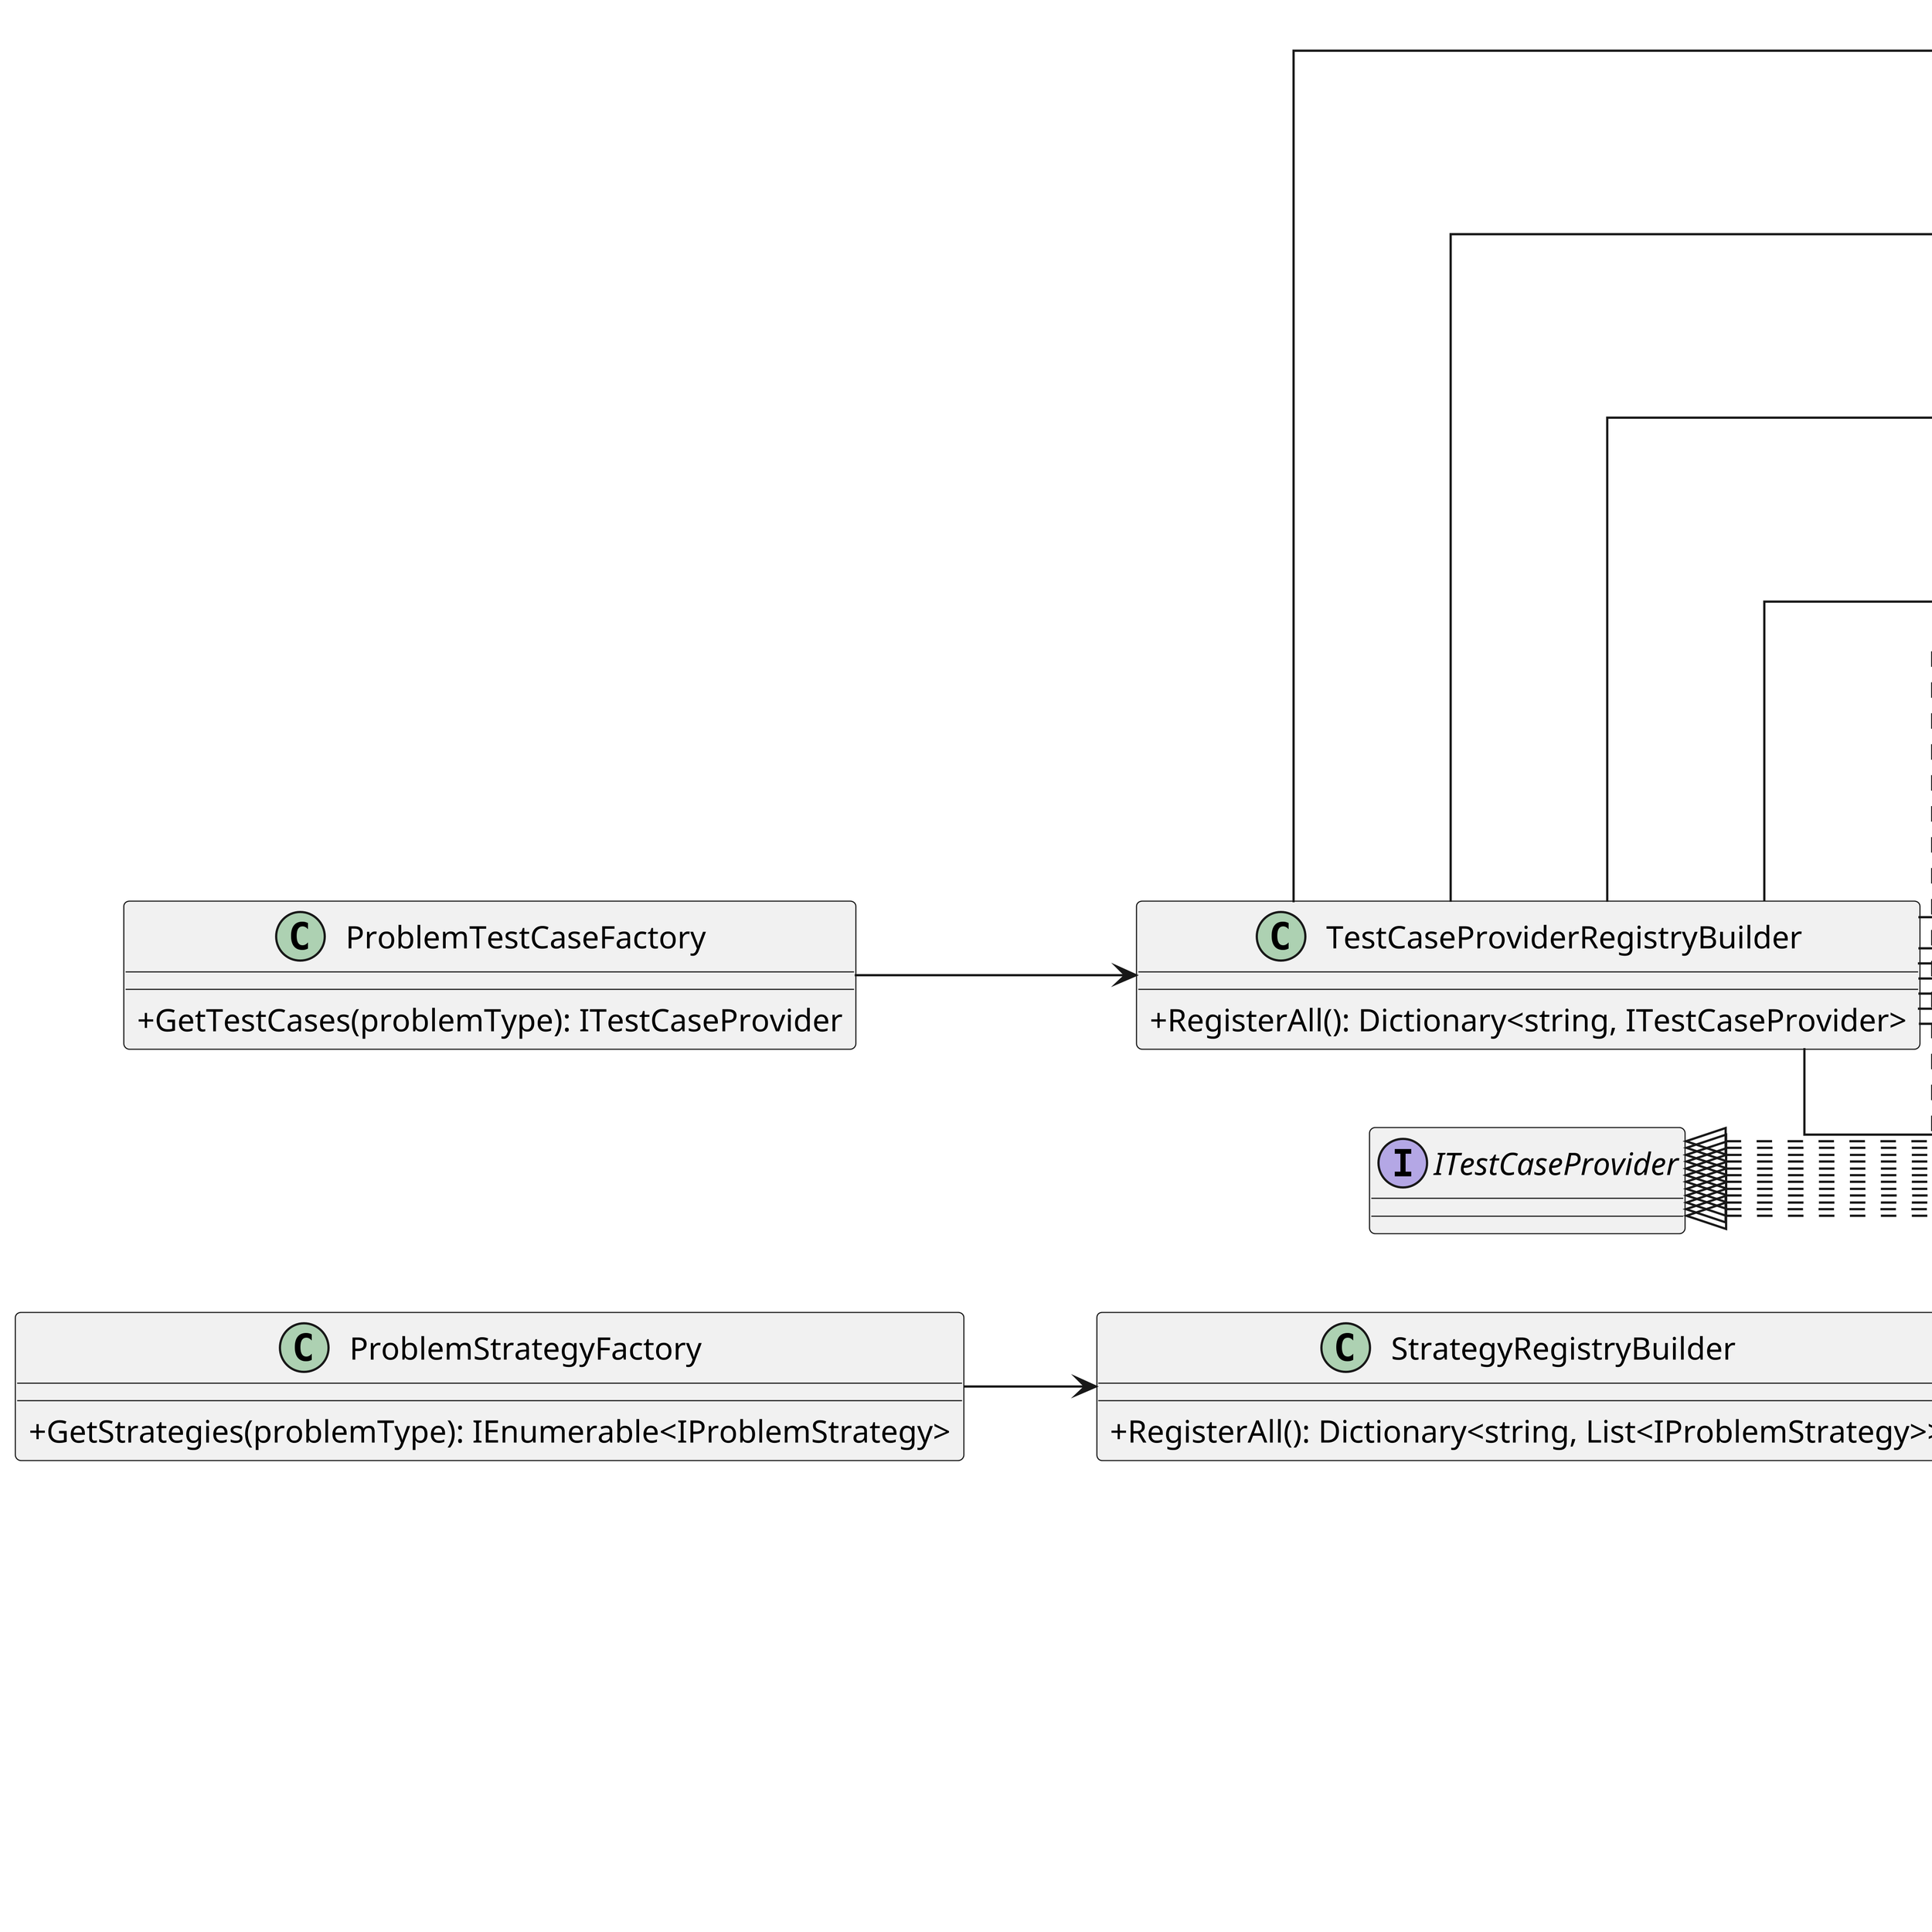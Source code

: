 @startuml class-factories
skinparam classAttributeIconSize 0
skinparam shadowing false
skinparam linetype ortho
skinparam dpi 300
left to right direction
scale 1.5

' === Strategy Factory ===
class ProblemStrategyFactory {
    + GetStrategies(problemType): IEnumerable<IProblemStrategy>
}
class StrategyRegistryBuilder {
    + RegisterAll(): Dictionary<string, List<IProblemStrategy>>
}

ProblemStrategyFactory --> StrategyRegistryBuilder

' === Test Case Factory ===
class ProblemTestCaseFactory {
    + GetTestCases(problemType): ITestCaseProvider
}
class TestCaseProviderRegistryBuilder {
    + RegisterAll(): Dictionary<string, ITestCaseProvider>
}

ProblemTestCaseFactory --> TestCaseProviderRegistryBuilder

' === Test Case Providers ===
class TwoSumTestCaseProvider implements ITestCaseProvider
class TwoSumSortedTestCaseProvider implements ITestCaseProvider
class ThreeSumTestCaseProvider implements ITestCaseProvider
class RotatedArrayTestCaseProvider implements ITestCaseProvider
class RemoveElementTestCaseProvider implements ITestCaseProvider
class RemoveDuplicatesSortedTestCaseProvider implements ITestCaseProvider
class SearchInsertPositionTestCaseProvider implements ITestCaseProvider
class MaxAvgSubArrayITestCaseProvider implements ITestCaseProvider
class MaxConsecutive1sTestCaseProvider implements ITestCaseProvider
class ContainsDuplicateITestCaseProvider implements ITestCaseProvider
class ContainsDuplicateIITestCaseProvider implements ITestCaseProvider
class LongestHarmoniousSubsequenceTestCaseProvider implements ITestCaseProvider

TestCaseProviderRegistryBuilder --> TwoSumTestCaseProvider
TestCaseProviderRegistryBuilder --> TwoSumSortedTestCaseProvider
TestCaseProviderRegistryBuilder --> ThreeSumTestCaseProvider
TestCaseProviderRegistryBuilder --> RotatedArrayTestCaseProvider
TestCaseProviderRegistryBuilder --> RemoveElementTestCaseProvider
TestCaseProviderRegistryBuilder --> RemoveDuplicatesSortedTestCaseProvider
TestCaseProviderRegistryBuilder --> SearchInsertPositionTestCaseProvider
TestCaseProviderRegistryBuilder --> MaxAvgSubArrayITestCaseProvider
TestCaseProviderRegistryBuilder --> MaxConsecutive1sTestCaseProvider
TestCaseProviderRegistryBuilder --> ContainsDuplicateITestCaseProvider
TestCaseProviderRegistryBuilder --> ContainsDuplicateIITestCaseProvider
TestCaseProviderRegistryBuilder --> LongestHarmoniousSubsequenceTestCaseProvider

@enduml